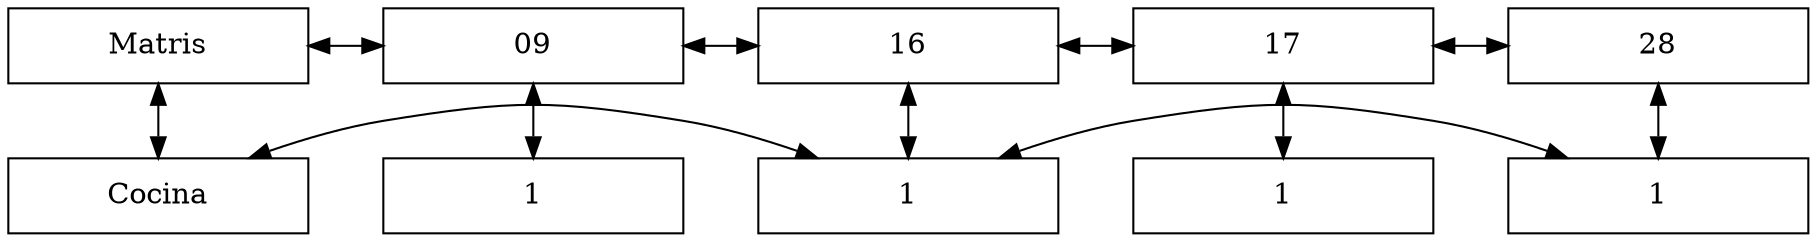 digraph { 
rankdir = TB; 
node [shape=rectangle, height=0.5, width=2] 
graph[ nodesep = 0.5] 
Matris[label="Matris"] 
nodo09 [label="09"] 
nodo16 [label="16"] 
nodo17 [label="17"] 
nodo28 [label="28"] 
nodoCocina [label="Cocina"] 
Matris -> nodo09 [dir=both] 
nodo09 -> nodo16 [dir=both] 
nodo16 -> nodo17 [dir=both] 
nodo17 -> nodo28 [dir=both] 
Matris -> nodoCocina [dir=both] 
nodo0y0[label="1"] 
nodo1y0[label="1"] 
nodo2y0[label="1"] 
nodo3y0[label="1"] 
nodo09 -> nodo0y0[dir=both] 
nodo16 -> nodo1y0[dir=both] 
nodo17 -> nodo2y0[dir=both] 
nodo28 -> nodo3y0[dir=both] 
nodoCocina -> nodo1y0[constraint=false, dir=both] 
nodo1y0 -> nodo3y0[constraint=false, dir=both] 
{ rank=same; Matris; nodo09; nodo16; nodo17; nodo28} 
{ rank=same;nodoCocina;nodo1y0;nodo3y0} 
}